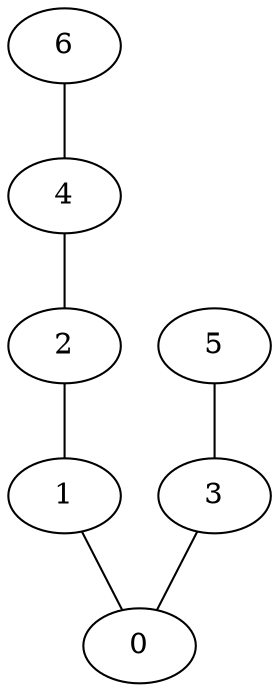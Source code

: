 graph {
    0 [ label = "0" ]
    1 [ label = "1" ]
    2 [ label = "2" ]
    3 [ label = "3" ]
    4 [ label = "4" ]
    5 [ label = "5" ]
    6 [ label = "6" ]
    1 -- 0 [ ]
    2 -- 1 [ ]
    6 -- 4 [ ]
    3 -- 0 [ ]
    4 -- 2 [ ]
    5 -- 3 [ ]
}
